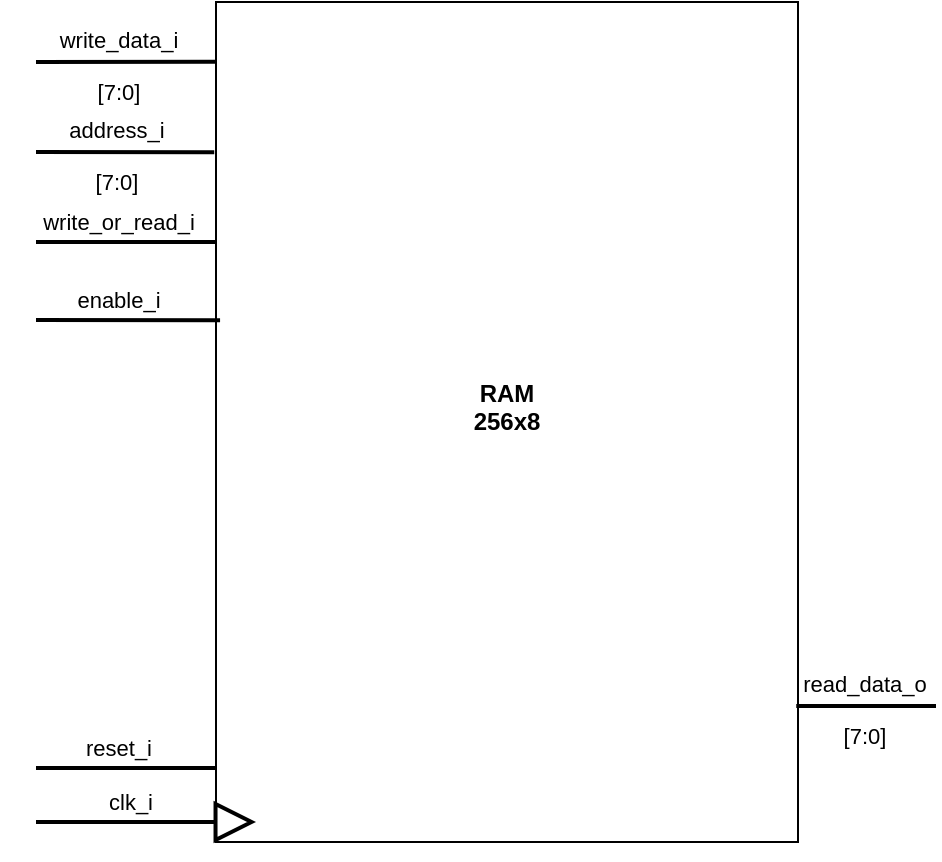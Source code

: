 <mxfile version="15.8.6" type="device"><diagram id="xGjyIHHVVRNdjGap7BGh" name="Page-1"><mxGraphModel dx="1422" dy="737" grid="1" gridSize="10" guides="1" tooltips="1" connect="1" arrows="1" fold="1" page="1" pageScale="1" pageWidth="827" pageHeight="1169" math="0" shadow="0"><root><mxCell id="0"/><mxCell id="1" parent="0"/><mxCell id="uYdMuBHs_7NkCrv3rmJm-2" value="&lt;b&gt;RAM&lt;/b&gt;&lt;div&gt;&lt;b&gt;256x8&lt;/b&gt;&lt;/div&gt;&lt;div&gt;&lt;b&gt;&lt;br&gt;&lt;/b&gt;&lt;/div&gt;" style="rounded=0;whiteSpace=wrap;html=1;" vertex="1" parent="1"><mxGeometry x="250" y="160" width="291" height="420" as="geometry"/></mxCell><mxCell id="uYdMuBHs_7NkCrv3rmJm-6" value="" style="endArrow=none;html=1;rounded=0;labelBackgroundColor=none;startSize=8;endSize=8;strokeColor=default;strokeWidth=2;jumpSize=8;entryX=-0.003;entryY=0.179;entryDx=0;entryDy=0;entryPerimeter=0;" edge="1" parent="1" target="uYdMuBHs_7NkCrv3rmJm-2"><mxGeometry width="50" height="50" relative="1" as="geometry"><mxPoint x="160" y="235" as="sourcePoint"/><mxPoint x="210" y="280" as="targetPoint"/></mxGeometry></mxCell><mxCell id="uYdMuBHs_7NkCrv3rmJm-7" value="&lt;div&gt;address_i&lt;/div&gt;&lt;div&gt;&lt;br&gt;&lt;/div&gt;&lt;div&gt;[7:0]&lt;br&gt;&lt;/div&gt;" style="edgeLabel;html=1;align=center;verticalAlign=middle;resizable=0;points=[];labelBackgroundColor=none;" vertex="1" connectable="0" parent="uYdMuBHs_7NkCrv3rmJm-6"><mxGeometry x="-0.372" y="-2" relative="1" as="geometry"><mxPoint x="12" as="offset"/></mxGeometry></mxCell><mxCell id="uYdMuBHs_7NkCrv3rmJm-9" value="" style="endArrow=none;html=1;rounded=0;labelBackgroundColor=none;startSize=8;endSize=8;strokeColor=default;strokeWidth=2;jumpSize=8;" edge="1" parent="1"><mxGeometry width="50" height="50" relative="1" as="geometry"><mxPoint x="160" y="280" as="sourcePoint"/><mxPoint x="250" y="280" as="targetPoint"/></mxGeometry></mxCell><mxCell id="uYdMuBHs_7NkCrv3rmJm-10" value="&lt;div&gt;write_or_read_i&lt;/div&gt;" style="edgeLabel;html=1;align=center;verticalAlign=middle;resizable=0;points=[];labelBackgroundColor=none;" vertex="1" connectable="0" parent="uYdMuBHs_7NkCrv3rmJm-9"><mxGeometry x="-0.372" y="-2" relative="1" as="geometry"><mxPoint x="12" y="-12" as="offset"/></mxGeometry></mxCell><mxCell id="uYdMuBHs_7NkCrv3rmJm-27" value="" style="endArrow=none;html=1;rounded=0;labelBackgroundColor=none;startSize=8;endSize=8;strokeColor=default;strokeWidth=2;jumpSize=8;entryX=0;entryY=0.912;entryDx=0;entryDy=0;entryPerimeter=0;" edge="1" parent="1" target="uYdMuBHs_7NkCrv3rmJm-2"><mxGeometry width="50" height="50" relative="1" as="geometry"><mxPoint x="160" y="543" as="sourcePoint"/><mxPoint x="240" y="780.08" as="targetPoint"/></mxGeometry></mxCell><mxCell id="uYdMuBHs_7NkCrv3rmJm-28" value="reset_i" style="edgeLabel;html=1;align=center;verticalAlign=middle;resizable=0;points=[];labelBackgroundColor=none;" vertex="1" connectable="0" parent="uYdMuBHs_7NkCrv3rmJm-27"><mxGeometry x="-0.372" y="-2" relative="1" as="geometry"><mxPoint x="12" y="-12" as="offset"/></mxGeometry></mxCell><mxCell id="uYdMuBHs_7NkCrv3rmJm-31" value="" style="endArrow=block;html=1;rounded=0;labelBackgroundColor=none;startSize=8;endSize=16;endFill=0;strokeColor=default;strokeWidth=2;jumpSize=8;sourcePerimeterSpacing=0;" edge="1" parent="1"><mxGeometry width="50" height="50" relative="1" as="geometry"><mxPoint x="160" y="570" as="sourcePoint"/><mxPoint x="270" y="570" as="targetPoint"/></mxGeometry></mxCell><mxCell id="uYdMuBHs_7NkCrv3rmJm-32" value="&lt;div&gt;clk_i&lt;br&gt;&lt;/div&gt;" style="edgeLabel;html=1;align=center;verticalAlign=middle;resizable=0;points=[];labelBackgroundColor=none;" vertex="1" connectable="0" parent="uYdMuBHs_7NkCrv3rmJm-31"><mxGeometry x="-0.372" y="-2" relative="1" as="geometry"><mxPoint x="12" y="-12" as="offset"/></mxGeometry></mxCell><mxCell id="uYdMuBHs_7NkCrv3rmJm-33" value="" style="endArrow=none;html=1;rounded=0;labelBackgroundColor=none;startSize=8;endSize=8;strokeColor=default;strokeWidth=2;jumpSize=8;entryX=0;entryY=0.071;entryDx=0;entryDy=0;entryPerimeter=0;" edge="1" parent="1" target="uYdMuBHs_7NkCrv3rmJm-2"><mxGeometry width="50" height="50" relative="1" as="geometry"><mxPoint x="160" y="190" as="sourcePoint"/><mxPoint x="230" y="210" as="targetPoint"/></mxGeometry></mxCell><mxCell id="uYdMuBHs_7NkCrv3rmJm-34" value="&lt;div&gt;write_data_i&lt;/div&gt;&lt;div&gt;&lt;br&gt;&lt;/div&gt;&lt;div&gt;[7:0]&lt;br&gt;&lt;/div&gt;" style="edgeLabel;html=1;align=center;verticalAlign=middle;resizable=0;points=[];labelBackgroundColor=none;" vertex="1" connectable="0" parent="uYdMuBHs_7NkCrv3rmJm-33"><mxGeometry x="-0.372" y="-2" relative="1" as="geometry"><mxPoint x="12" as="offset"/></mxGeometry></mxCell><mxCell id="uYdMuBHs_7NkCrv3rmJm-35" value="" style="endArrow=none;html=1;rounded=0;labelBackgroundColor=none;startSize=8;endSize=8;strokeColor=default;strokeWidth=2;jumpSize=8;exitX=0.997;exitY=0.838;exitDx=0;exitDy=0;exitPerimeter=0;" edge="1" parent="1" source="uYdMuBHs_7NkCrv3rmJm-2"><mxGeometry width="50" height="50" relative="1" as="geometry"><mxPoint x="630" y="730" as="sourcePoint"/><mxPoint x="610" y="512" as="targetPoint"/></mxGeometry></mxCell><mxCell id="uYdMuBHs_7NkCrv3rmJm-36" value="&lt;div&gt;read_data_o&lt;/div&gt;&lt;div&gt;&lt;br&gt;&lt;/div&gt;&lt;div&gt;[7:0]&lt;br&gt;&lt;/div&gt;" style="edgeLabel;html=1;align=center;verticalAlign=middle;resizable=0;points=[];labelBackgroundColor=none;" vertex="1" connectable="0" parent="uYdMuBHs_7NkCrv3rmJm-35"><mxGeometry x="-0.372" y="-2" relative="1" as="geometry"><mxPoint x="12" as="offset"/></mxGeometry></mxCell><mxCell id="uYdMuBHs_7NkCrv3rmJm-40" value="" style="endArrow=none;html=1;rounded=0;labelBackgroundColor=none;startSize=8;endSize=8;strokeColor=default;strokeWidth=2;jumpSize=8;entryX=0.007;entryY=0.379;entryDx=0;entryDy=0;entryPerimeter=0;" edge="1" parent="1" target="uYdMuBHs_7NkCrv3rmJm-2"><mxGeometry width="50" height="50" relative="1" as="geometry"><mxPoint x="160" y="319" as="sourcePoint"/><mxPoint x="210" y="360" as="targetPoint"/></mxGeometry></mxCell><mxCell id="uYdMuBHs_7NkCrv3rmJm-41" value="enable_i" style="edgeLabel;html=1;align=center;verticalAlign=middle;resizable=0;points=[];labelBackgroundColor=none;" vertex="1" connectable="0" parent="uYdMuBHs_7NkCrv3rmJm-40"><mxGeometry x="-0.372" y="-2" relative="1" as="geometry"><mxPoint x="12" y="-12" as="offset"/></mxGeometry></mxCell></root></mxGraphModel></diagram></mxfile>
